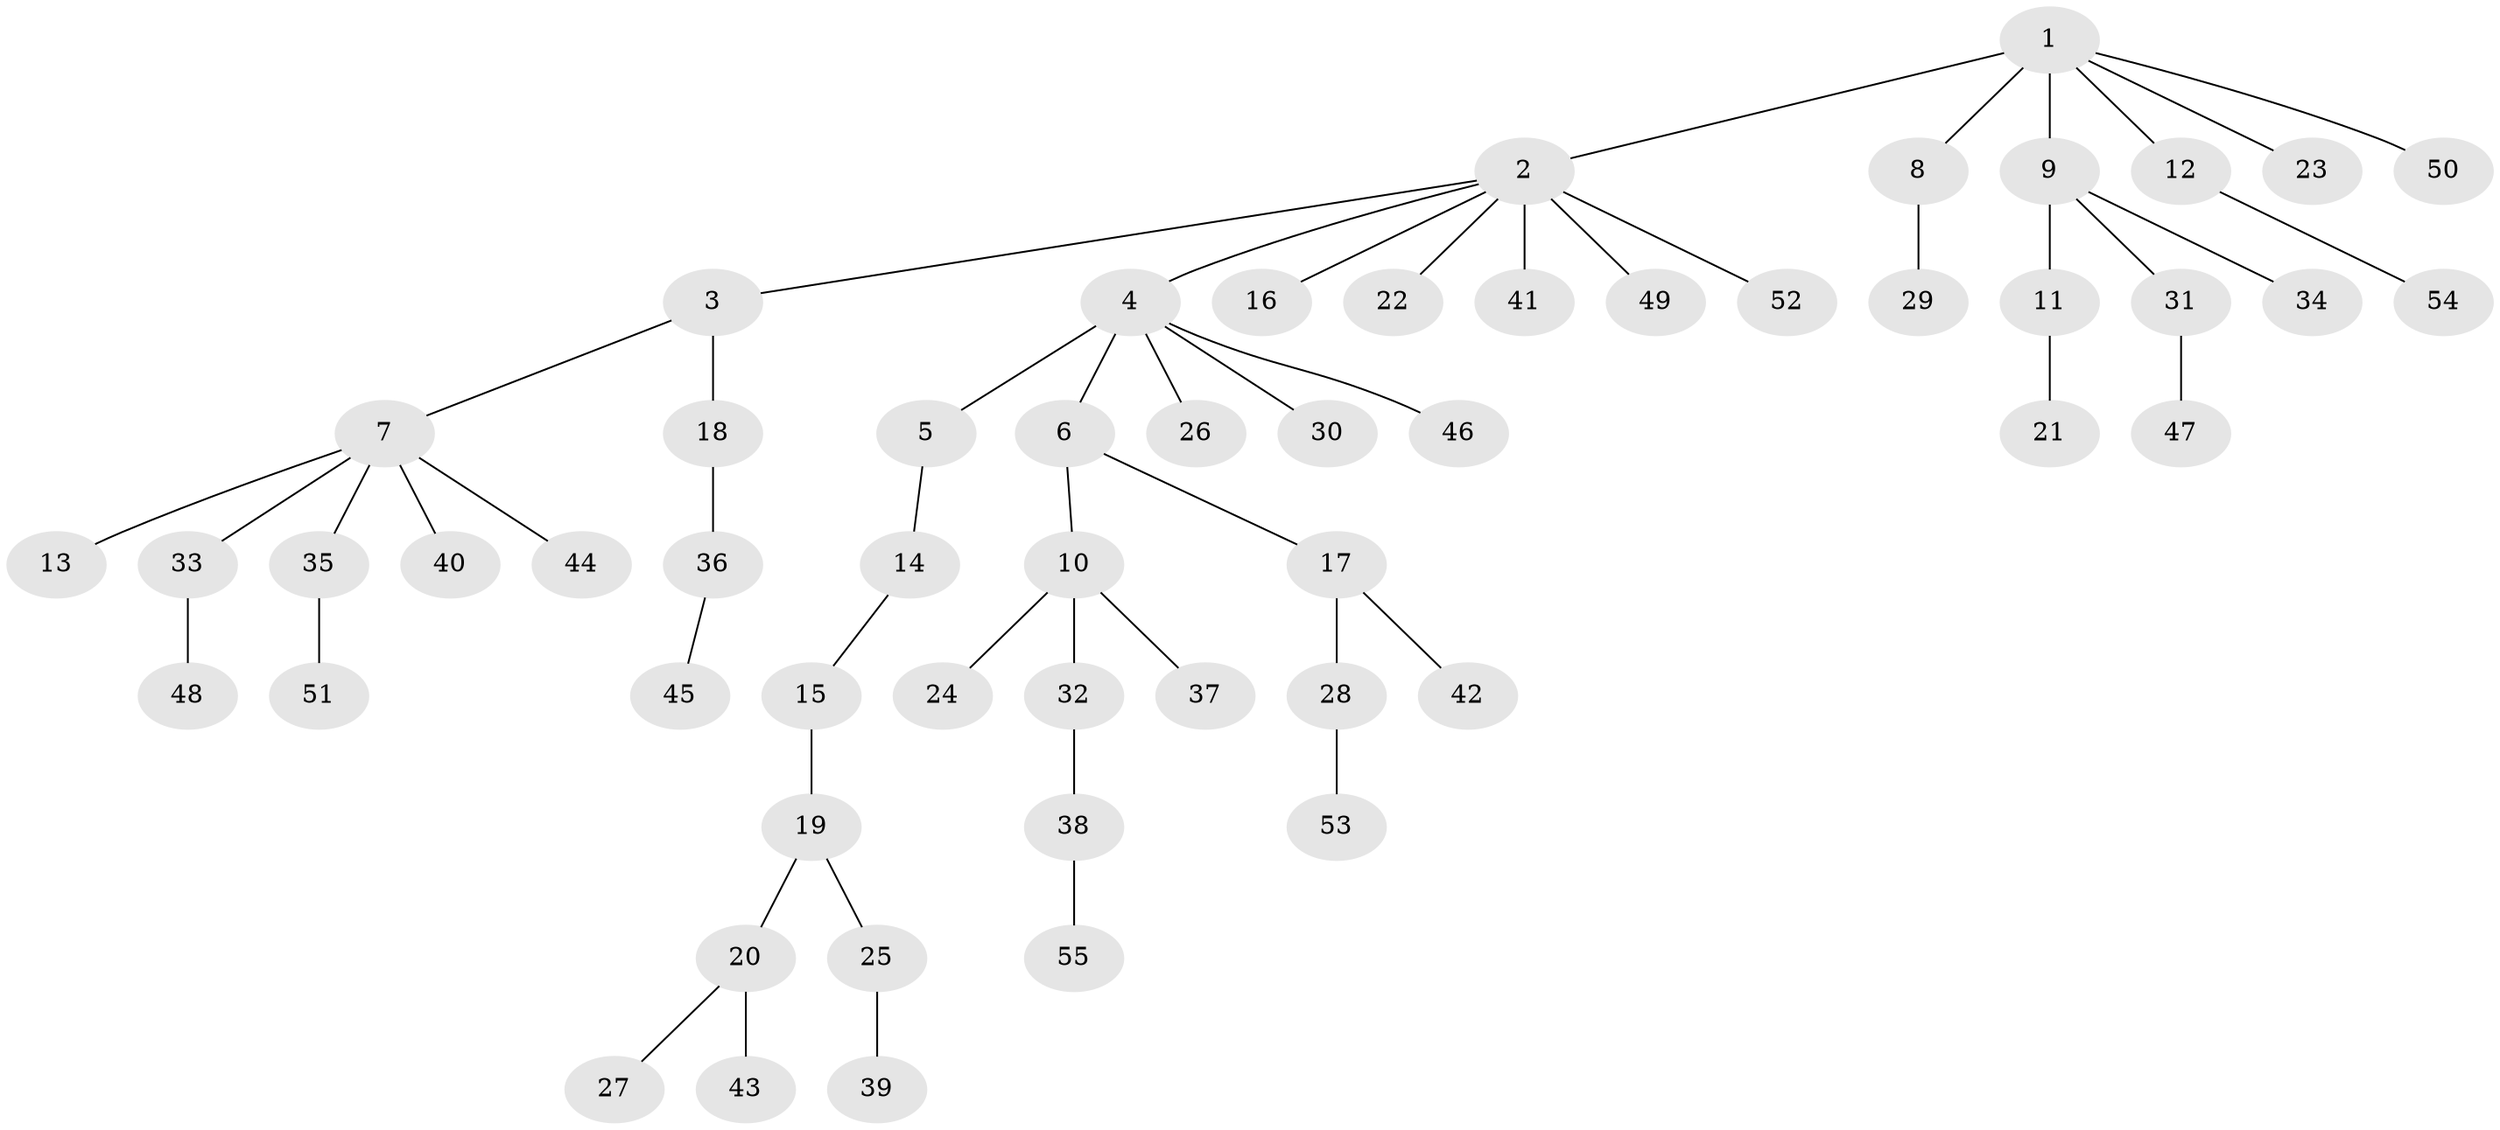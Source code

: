// original degree distribution, {8: 0.0072992700729927005, 4: 0.058394160583941604, 5: 0.0364963503649635, 3: 0.10948905109489052, 2: 0.32116788321167883, 6: 0.014598540145985401, 1: 0.45255474452554745}
// Generated by graph-tools (version 1.1) at 2025/51/03/04/25 22:51:51]
// undirected, 55 vertices, 54 edges
graph export_dot {
  node [color=gray90,style=filled];
  1;
  2;
  3;
  4;
  5;
  6;
  7;
  8;
  9;
  10;
  11;
  12;
  13;
  14;
  15;
  16;
  17;
  18;
  19;
  20;
  21;
  22;
  23;
  24;
  25;
  26;
  27;
  28;
  29;
  30;
  31;
  32;
  33;
  34;
  35;
  36;
  37;
  38;
  39;
  40;
  41;
  42;
  43;
  44;
  45;
  46;
  47;
  48;
  49;
  50;
  51;
  52;
  53;
  54;
  55;
  1 -- 2 [weight=2.0];
  1 -- 8 [weight=1.0];
  1 -- 9 [weight=1.0];
  1 -- 12 [weight=1.0];
  1 -- 23 [weight=1.0];
  1 -- 50 [weight=1.0];
  2 -- 3 [weight=1.0];
  2 -- 4 [weight=1.0];
  2 -- 16 [weight=1.0];
  2 -- 22 [weight=1.0];
  2 -- 41 [weight=1.0];
  2 -- 49 [weight=1.0];
  2 -- 52 [weight=1.0];
  3 -- 7 [weight=1.0];
  3 -- 18 [weight=1.0];
  4 -- 5 [weight=1.0];
  4 -- 6 [weight=1.0];
  4 -- 26 [weight=1.0];
  4 -- 30 [weight=1.0];
  4 -- 46 [weight=1.0];
  5 -- 14 [weight=1.0];
  6 -- 10 [weight=1.0];
  6 -- 17 [weight=1.0];
  7 -- 13 [weight=1.0];
  7 -- 33 [weight=1.0];
  7 -- 35 [weight=1.0];
  7 -- 40 [weight=1.0];
  7 -- 44 [weight=1.0];
  8 -- 29 [weight=1.0];
  9 -- 11 [weight=1.0];
  9 -- 31 [weight=1.0];
  9 -- 34 [weight=1.0];
  10 -- 24 [weight=1.0];
  10 -- 32 [weight=2.0];
  10 -- 37 [weight=1.0];
  11 -- 21 [weight=3.0];
  12 -- 54 [weight=1.0];
  14 -- 15 [weight=1.0];
  15 -- 19 [weight=2.0];
  17 -- 28 [weight=1.0];
  17 -- 42 [weight=1.0];
  18 -- 36 [weight=1.0];
  19 -- 20 [weight=1.0];
  19 -- 25 [weight=1.0];
  20 -- 27 [weight=1.0];
  20 -- 43 [weight=1.0];
  25 -- 39 [weight=1.0];
  28 -- 53 [weight=1.0];
  31 -- 47 [weight=1.0];
  32 -- 38 [weight=1.0];
  33 -- 48 [weight=1.0];
  35 -- 51 [weight=1.0];
  36 -- 45 [weight=1.0];
  38 -- 55 [weight=1.0];
}
